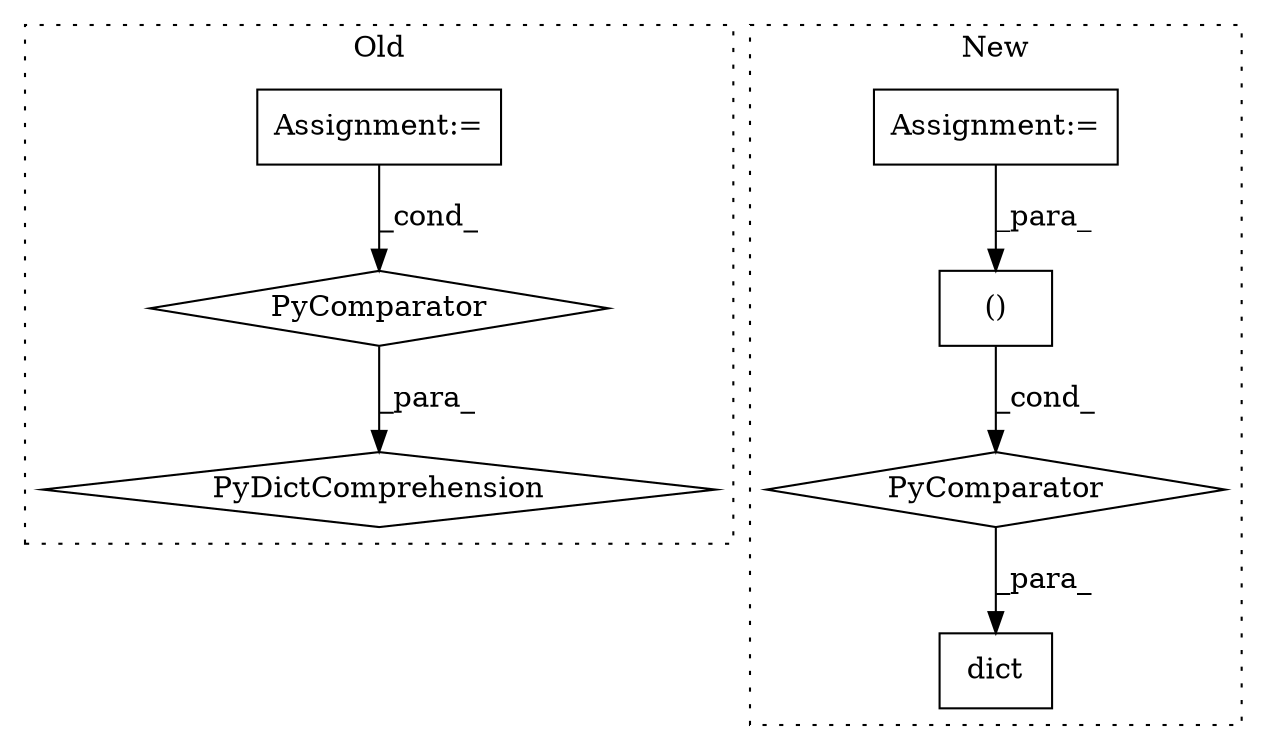 digraph G {
subgraph cluster0 {
1 [label="PyDictComprehension" a="110" s="753" l="152" shape="diamond"];
3 [label="PyComparator" a="113" s="867" l="30" shape="diamond"];
7 [label="Assignment:=" a="7" s="867" l="30" shape="box"];
label = "Old";
style="dotted";
}
subgraph cluster1 {
2 [label="dict" a="32" s="1511,1682" l="25,-12" shape="box"];
4 [label="()" a="106" s="1536" l="24" shape="box"];
5 [label="PyComparator" a="113" s="1637" l="30" shape="diamond"];
6 [label="Assignment:=" a="7" s="1637" l="30" shape="box"];
label = "New";
style="dotted";
}
3 -> 1 [label="_para_"];
4 -> 5 [label="_cond_"];
5 -> 2 [label="_para_"];
6 -> 4 [label="_para_"];
7 -> 3 [label="_cond_"];
}